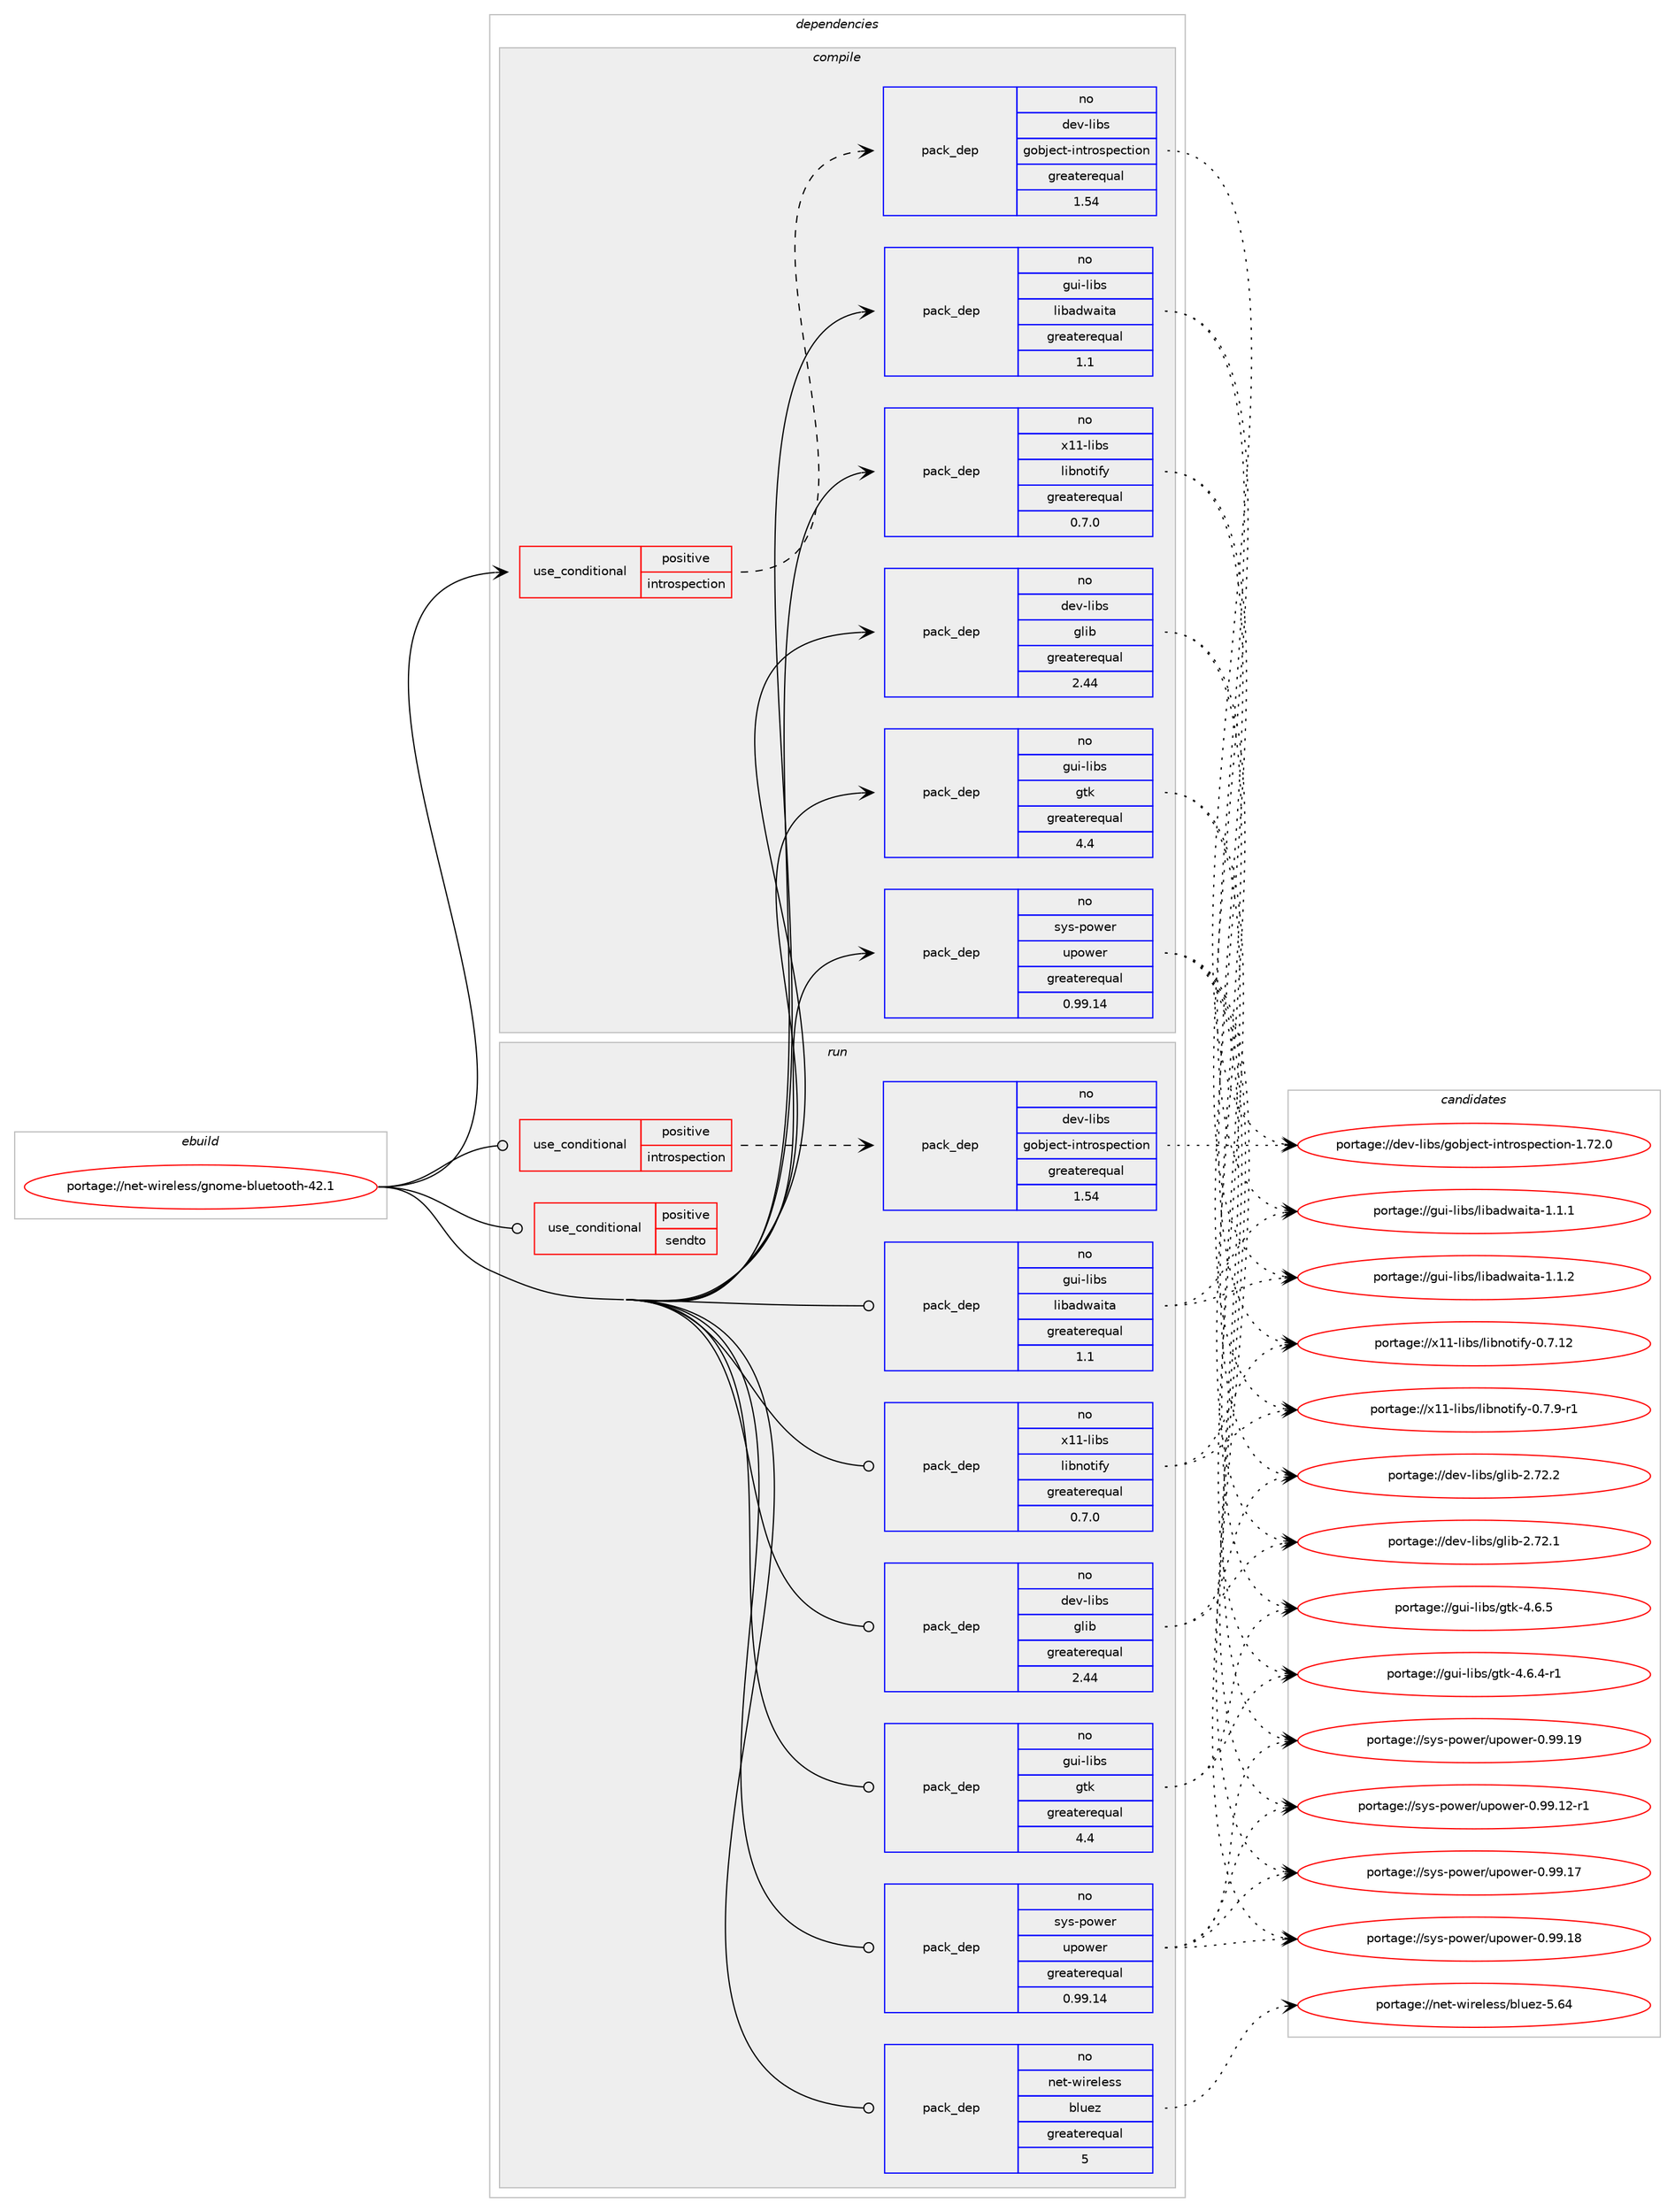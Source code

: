 digraph prolog {

# *************
# Graph options
# *************

newrank=true;
concentrate=true;
compound=true;
graph [rankdir=LR,fontname=Helvetica,fontsize=10,ranksep=1.5];#, ranksep=2.5, nodesep=0.2];
edge  [arrowhead=vee];
node  [fontname=Helvetica,fontsize=10];

# **********
# The ebuild
# **********

subgraph cluster_leftcol {
color=gray;
rank=same;
label=<<i>ebuild</i>>;
id [label="portage://net-wireless/gnome-bluetooth-42.1", color=red, width=4, href="../net-wireless/gnome-bluetooth-42.1.svg"];
}

# ****************
# The dependencies
# ****************

subgraph cluster_midcol {
color=gray;
label=<<i>dependencies</i>>;
subgraph cluster_compile {
fillcolor="#eeeeee";
style=filled;
label=<<i>compile</i>>;
subgraph cond1733 {
dependency2406 [label=<<TABLE BORDER="0" CELLBORDER="1" CELLSPACING="0" CELLPADDING="4"><TR><TD ROWSPAN="3" CELLPADDING="10">use_conditional</TD></TR><TR><TD>positive</TD></TR><TR><TD>introspection</TD></TR></TABLE>>, shape=none, color=red];
subgraph pack658 {
dependency2407 [label=<<TABLE BORDER="0" CELLBORDER="1" CELLSPACING="0" CELLPADDING="4" WIDTH="220"><TR><TD ROWSPAN="6" CELLPADDING="30">pack_dep</TD></TR><TR><TD WIDTH="110">no</TD></TR><TR><TD>dev-libs</TD></TR><TR><TD>gobject-introspection</TD></TR><TR><TD>greaterequal</TD></TR><TR><TD>1.54</TD></TR></TABLE>>, shape=none, color=blue];
}
dependency2406:e -> dependency2407:w [weight=20,style="dashed",arrowhead="vee"];
}
id:e -> dependency2406:w [weight=20,style="solid",arrowhead="vee"];
subgraph pack659 {
dependency2408 [label=<<TABLE BORDER="0" CELLBORDER="1" CELLSPACING="0" CELLPADDING="4" WIDTH="220"><TR><TD ROWSPAN="6" CELLPADDING="30">pack_dep</TD></TR><TR><TD WIDTH="110">no</TD></TR><TR><TD>dev-libs</TD></TR><TR><TD>glib</TD></TR><TR><TD>greaterequal</TD></TR><TR><TD>2.44</TD></TR></TABLE>>, shape=none, color=blue];
}
id:e -> dependency2408:w [weight=20,style="solid",arrowhead="vee"];
subgraph pack660 {
dependency2409 [label=<<TABLE BORDER="0" CELLBORDER="1" CELLSPACING="0" CELLPADDING="4" WIDTH="220"><TR><TD ROWSPAN="6" CELLPADDING="30">pack_dep</TD></TR><TR><TD WIDTH="110">no</TD></TR><TR><TD>gui-libs</TD></TR><TR><TD>gtk</TD></TR><TR><TD>greaterequal</TD></TR><TR><TD>4.4</TD></TR></TABLE>>, shape=none, color=blue];
}
id:e -> dependency2409:w [weight=20,style="solid",arrowhead="vee"];
subgraph pack661 {
dependency2410 [label=<<TABLE BORDER="0" CELLBORDER="1" CELLSPACING="0" CELLPADDING="4" WIDTH="220"><TR><TD ROWSPAN="6" CELLPADDING="30">pack_dep</TD></TR><TR><TD WIDTH="110">no</TD></TR><TR><TD>gui-libs</TD></TR><TR><TD>libadwaita</TD></TR><TR><TD>greaterequal</TD></TR><TR><TD>1.1</TD></TR></TABLE>>, shape=none, color=blue];
}
id:e -> dependency2410:w [weight=20,style="solid",arrowhead="vee"];
# *** BEGIN UNKNOWN DEPENDENCY TYPE (TODO) ***
# id -> package_dependency(portage://net-wireless/gnome-bluetooth-42.1,install,no,media-libs,gsound,none,[,,],[],[])
# *** END UNKNOWN DEPENDENCY TYPE (TODO) ***

subgraph pack662 {
dependency2411 [label=<<TABLE BORDER="0" CELLBORDER="1" CELLSPACING="0" CELLPADDING="4" WIDTH="220"><TR><TD ROWSPAN="6" CELLPADDING="30">pack_dep</TD></TR><TR><TD WIDTH="110">no</TD></TR><TR><TD>sys-power</TD></TR><TR><TD>upower</TD></TR><TR><TD>greaterequal</TD></TR><TR><TD>0.99.14</TD></TR></TABLE>>, shape=none, color=blue];
}
id:e -> dependency2411:w [weight=20,style="solid",arrowhead="vee"];
# *** BEGIN UNKNOWN DEPENDENCY TYPE (TODO) ***
# id -> package_dependency(portage://net-wireless/gnome-bluetooth-42.1,install,no,virtual,libudev,none,[,,],[],[])
# *** END UNKNOWN DEPENDENCY TYPE (TODO) ***

subgraph pack663 {
dependency2412 [label=<<TABLE BORDER="0" CELLBORDER="1" CELLSPACING="0" CELLPADDING="4" WIDTH="220"><TR><TD ROWSPAN="6" CELLPADDING="30">pack_dep</TD></TR><TR><TD WIDTH="110">no</TD></TR><TR><TD>x11-libs</TD></TR><TR><TD>libnotify</TD></TR><TR><TD>greaterequal</TD></TR><TR><TD>0.7.0</TD></TR></TABLE>>, shape=none, color=blue];
}
id:e -> dependency2412:w [weight=20,style="solid",arrowhead="vee"];
}
subgraph cluster_compileandrun {
fillcolor="#eeeeee";
style=filled;
label=<<i>compile and run</i>>;
}
subgraph cluster_run {
fillcolor="#eeeeee";
style=filled;
label=<<i>run</i>>;
subgraph cond1734 {
dependency2413 [label=<<TABLE BORDER="0" CELLBORDER="1" CELLSPACING="0" CELLPADDING="4"><TR><TD ROWSPAN="3" CELLPADDING="10">use_conditional</TD></TR><TR><TD>positive</TD></TR><TR><TD>introspection</TD></TR></TABLE>>, shape=none, color=red];
subgraph pack664 {
dependency2414 [label=<<TABLE BORDER="0" CELLBORDER="1" CELLSPACING="0" CELLPADDING="4" WIDTH="220"><TR><TD ROWSPAN="6" CELLPADDING="30">pack_dep</TD></TR><TR><TD WIDTH="110">no</TD></TR><TR><TD>dev-libs</TD></TR><TR><TD>gobject-introspection</TD></TR><TR><TD>greaterequal</TD></TR><TR><TD>1.54</TD></TR></TABLE>>, shape=none, color=blue];
}
dependency2413:e -> dependency2414:w [weight=20,style="dashed",arrowhead="vee"];
}
id:e -> dependency2413:w [weight=20,style="solid",arrowhead="odot"];
subgraph cond1735 {
dependency2415 [label=<<TABLE BORDER="0" CELLBORDER="1" CELLSPACING="0" CELLPADDING="4"><TR><TD ROWSPAN="3" CELLPADDING="10">use_conditional</TD></TR><TR><TD>positive</TD></TR><TR><TD>sendto</TD></TR></TABLE>>, shape=none, color=red];
# *** BEGIN UNKNOWN DEPENDENCY TYPE (TODO) ***
# dependency2415 -> package_dependency(portage://net-wireless/gnome-bluetooth-42.1,run,weak,net-wireless,gnome-bluetooth,none,[,,],[slot(2)],[])
# *** END UNKNOWN DEPENDENCY TYPE (TODO) ***

}
id:e -> dependency2415:w [weight=20,style="solid",arrowhead="odot"];
# *** BEGIN UNKNOWN DEPENDENCY TYPE (TODO) ***
# id -> package_dependency(portage://net-wireless/gnome-bluetooth-42.1,run,no,acct-group,plugdev,none,[,,],[],[])
# *** END UNKNOWN DEPENDENCY TYPE (TODO) ***

subgraph pack665 {
dependency2416 [label=<<TABLE BORDER="0" CELLBORDER="1" CELLSPACING="0" CELLPADDING="4" WIDTH="220"><TR><TD ROWSPAN="6" CELLPADDING="30">pack_dep</TD></TR><TR><TD WIDTH="110">no</TD></TR><TR><TD>dev-libs</TD></TR><TR><TD>glib</TD></TR><TR><TD>greaterequal</TD></TR><TR><TD>2.44</TD></TR></TABLE>>, shape=none, color=blue];
}
id:e -> dependency2416:w [weight=20,style="solid",arrowhead="odot"];
subgraph pack666 {
dependency2417 [label=<<TABLE BORDER="0" CELLBORDER="1" CELLSPACING="0" CELLPADDING="4" WIDTH="220"><TR><TD ROWSPAN="6" CELLPADDING="30">pack_dep</TD></TR><TR><TD WIDTH="110">no</TD></TR><TR><TD>gui-libs</TD></TR><TR><TD>gtk</TD></TR><TR><TD>greaterequal</TD></TR><TR><TD>4.4</TD></TR></TABLE>>, shape=none, color=blue];
}
id:e -> dependency2417:w [weight=20,style="solid",arrowhead="odot"];
subgraph pack667 {
dependency2418 [label=<<TABLE BORDER="0" CELLBORDER="1" CELLSPACING="0" CELLPADDING="4" WIDTH="220"><TR><TD ROWSPAN="6" CELLPADDING="30">pack_dep</TD></TR><TR><TD WIDTH="110">no</TD></TR><TR><TD>gui-libs</TD></TR><TR><TD>libadwaita</TD></TR><TR><TD>greaterequal</TD></TR><TR><TD>1.1</TD></TR></TABLE>>, shape=none, color=blue];
}
id:e -> dependency2418:w [weight=20,style="solid",arrowhead="odot"];
# *** BEGIN UNKNOWN DEPENDENCY TYPE (TODO) ***
# id -> package_dependency(portage://net-wireless/gnome-bluetooth-42.1,run,no,media-libs,gsound,none,[,,],[],[])
# *** END UNKNOWN DEPENDENCY TYPE (TODO) ***

subgraph pack668 {
dependency2419 [label=<<TABLE BORDER="0" CELLBORDER="1" CELLSPACING="0" CELLPADDING="4" WIDTH="220"><TR><TD ROWSPAN="6" CELLPADDING="30">pack_dep</TD></TR><TR><TD WIDTH="110">no</TD></TR><TR><TD>net-wireless</TD></TR><TR><TD>bluez</TD></TR><TR><TD>greaterequal</TD></TR><TR><TD>5</TD></TR></TABLE>>, shape=none, color=blue];
}
id:e -> dependency2419:w [weight=20,style="solid",arrowhead="odot"];
subgraph pack669 {
dependency2420 [label=<<TABLE BORDER="0" CELLBORDER="1" CELLSPACING="0" CELLPADDING="4" WIDTH="220"><TR><TD ROWSPAN="6" CELLPADDING="30">pack_dep</TD></TR><TR><TD WIDTH="110">no</TD></TR><TR><TD>sys-power</TD></TR><TR><TD>upower</TD></TR><TR><TD>greaterequal</TD></TR><TR><TD>0.99.14</TD></TR></TABLE>>, shape=none, color=blue];
}
id:e -> dependency2420:w [weight=20,style="solid",arrowhead="odot"];
# *** BEGIN UNKNOWN DEPENDENCY TYPE (TODO) ***
# id -> package_dependency(portage://net-wireless/gnome-bluetooth-42.1,run,no,virtual,libudev,none,[,,],[],[])
# *** END UNKNOWN DEPENDENCY TYPE (TODO) ***

# *** BEGIN UNKNOWN DEPENDENCY TYPE (TODO) ***
# id -> package_dependency(portage://net-wireless/gnome-bluetooth-42.1,run,no,virtual,udev,none,[,,],[],[])
# *** END UNKNOWN DEPENDENCY TYPE (TODO) ***

subgraph pack670 {
dependency2421 [label=<<TABLE BORDER="0" CELLBORDER="1" CELLSPACING="0" CELLPADDING="4" WIDTH="220"><TR><TD ROWSPAN="6" CELLPADDING="30">pack_dep</TD></TR><TR><TD WIDTH="110">no</TD></TR><TR><TD>x11-libs</TD></TR><TR><TD>libnotify</TD></TR><TR><TD>greaterequal</TD></TR><TR><TD>0.7.0</TD></TR></TABLE>>, shape=none, color=blue];
}
id:e -> dependency2421:w [weight=20,style="solid",arrowhead="odot"];
}
}

# **************
# The candidates
# **************

subgraph cluster_choices {
rank=same;
color=gray;
label=<<i>candidates</i>>;

subgraph choice658 {
color=black;
nodesep=1;
choice1001011184510810598115471031119810610199116451051101161141111151121019911610511111045494655504648 [label="portage://dev-libs/gobject-introspection-1.72.0", color=red, width=4,href="../dev-libs/gobject-introspection-1.72.0.svg"];
dependency2407:e -> choice1001011184510810598115471031119810610199116451051101161141111151121019911610511111045494655504648:w [style=dotted,weight="100"];
}
subgraph choice659 {
color=black;
nodesep=1;
choice1001011184510810598115471031081059845504655504649 [label="portage://dev-libs/glib-2.72.1", color=red, width=4,href="../dev-libs/glib-2.72.1.svg"];
choice1001011184510810598115471031081059845504655504650 [label="portage://dev-libs/glib-2.72.2", color=red, width=4,href="../dev-libs/glib-2.72.2.svg"];
dependency2408:e -> choice1001011184510810598115471031081059845504655504649:w [style=dotted,weight="100"];
dependency2408:e -> choice1001011184510810598115471031081059845504655504650:w [style=dotted,weight="100"];
}
subgraph choice660 {
color=black;
nodesep=1;
choice1031171054510810598115471031161074552465446524511449 [label="portage://gui-libs/gtk-4.6.4-r1", color=red, width=4,href="../gui-libs/gtk-4.6.4-r1.svg"];
choice103117105451081059811547103116107455246544653 [label="portage://gui-libs/gtk-4.6.5", color=red, width=4,href="../gui-libs/gtk-4.6.5.svg"];
dependency2409:e -> choice1031171054510810598115471031161074552465446524511449:w [style=dotted,weight="100"];
dependency2409:e -> choice103117105451081059811547103116107455246544653:w [style=dotted,weight="100"];
}
subgraph choice661 {
color=black;
nodesep=1;
choice10311710545108105981154710810598971001199710511697454946494649 [label="portage://gui-libs/libadwaita-1.1.1", color=red, width=4,href="../gui-libs/libadwaita-1.1.1.svg"];
choice10311710545108105981154710810598971001199710511697454946494650 [label="portage://gui-libs/libadwaita-1.1.2", color=red, width=4,href="../gui-libs/libadwaita-1.1.2.svg"];
dependency2410:e -> choice10311710545108105981154710810598971001199710511697454946494649:w [style=dotted,weight="100"];
dependency2410:e -> choice10311710545108105981154710810598971001199710511697454946494650:w [style=dotted,weight="100"];
}
subgraph choice662 {
color=black;
nodesep=1;
choice115121115451121111191011144711711211111910111445484657574649504511449 [label="portage://sys-power/upower-0.99.12-r1", color=red, width=4,href="../sys-power/upower-0.99.12-r1.svg"];
choice11512111545112111119101114471171121111191011144548465757464955 [label="portage://sys-power/upower-0.99.17", color=red, width=4,href="../sys-power/upower-0.99.17.svg"];
choice11512111545112111119101114471171121111191011144548465757464956 [label="portage://sys-power/upower-0.99.18", color=red, width=4,href="../sys-power/upower-0.99.18.svg"];
choice11512111545112111119101114471171121111191011144548465757464957 [label="portage://sys-power/upower-0.99.19", color=red, width=4,href="../sys-power/upower-0.99.19.svg"];
dependency2411:e -> choice115121115451121111191011144711711211111910111445484657574649504511449:w [style=dotted,weight="100"];
dependency2411:e -> choice11512111545112111119101114471171121111191011144548465757464955:w [style=dotted,weight="100"];
dependency2411:e -> choice11512111545112111119101114471171121111191011144548465757464956:w [style=dotted,weight="100"];
dependency2411:e -> choice11512111545112111119101114471171121111191011144548465757464957:w [style=dotted,weight="100"];
}
subgraph choice663 {
color=black;
nodesep=1;
choice12049494510810598115471081059811011111610510212145484655464950 [label="portage://x11-libs/libnotify-0.7.12", color=red, width=4,href="../x11-libs/libnotify-0.7.12.svg"];
choice1204949451081059811547108105981101111161051021214548465546574511449 [label="portage://x11-libs/libnotify-0.7.9-r1", color=red, width=4,href="../x11-libs/libnotify-0.7.9-r1.svg"];
dependency2412:e -> choice12049494510810598115471081059811011111610510212145484655464950:w [style=dotted,weight="100"];
dependency2412:e -> choice1204949451081059811547108105981101111161051021214548465546574511449:w [style=dotted,weight="100"];
}
subgraph choice664 {
color=black;
nodesep=1;
choice1001011184510810598115471031119810610199116451051101161141111151121019911610511111045494655504648 [label="portage://dev-libs/gobject-introspection-1.72.0", color=red, width=4,href="../dev-libs/gobject-introspection-1.72.0.svg"];
dependency2414:e -> choice1001011184510810598115471031119810610199116451051101161141111151121019911610511111045494655504648:w [style=dotted,weight="100"];
}
subgraph choice665 {
color=black;
nodesep=1;
choice1001011184510810598115471031081059845504655504649 [label="portage://dev-libs/glib-2.72.1", color=red, width=4,href="../dev-libs/glib-2.72.1.svg"];
choice1001011184510810598115471031081059845504655504650 [label="portage://dev-libs/glib-2.72.2", color=red, width=4,href="../dev-libs/glib-2.72.2.svg"];
dependency2416:e -> choice1001011184510810598115471031081059845504655504649:w [style=dotted,weight="100"];
dependency2416:e -> choice1001011184510810598115471031081059845504655504650:w [style=dotted,weight="100"];
}
subgraph choice666 {
color=black;
nodesep=1;
choice1031171054510810598115471031161074552465446524511449 [label="portage://gui-libs/gtk-4.6.4-r1", color=red, width=4,href="../gui-libs/gtk-4.6.4-r1.svg"];
choice103117105451081059811547103116107455246544653 [label="portage://gui-libs/gtk-4.6.5", color=red, width=4,href="../gui-libs/gtk-4.6.5.svg"];
dependency2417:e -> choice1031171054510810598115471031161074552465446524511449:w [style=dotted,weight="100"];
dependency2417:e -> choice103117105451081059811547103116107455246544653:w [style=dotted,weight="100"];
}
subgraph choice667 {
color=black;
nodesep=1;
choice10311710545108105981154710810598971001199710511697454946494649 [label="portage://gui-libs/libadwaita-1.1.1", color=red, width=4,href="../gui-libs/libadwaita-1.1.1.svg"];
choice10311710545108105981154710810598971001199710511697454946494650 [label="portage://gui-libs/libadwaita-1.1.2", color=red, width=4,href="../gui-libs/libadwaita-1.1.2.svg"];
dependency2418:e -> choice10311710545108105981154710810598971001199710511697454946494649:w [style=dotted,weight="100"];
dependency2418:e -> choice10311710545108105981154710810598971001199710511697454946494650:w [style=dotted,weight="100"];
}
subgraph choice668 {
color=black;
nodesep=1;
choice1101011164511910511410110810111511547981081171011224553465452 [label="portage://net-wireless/bluez-5.64", color=red, width=4,href="../net-wireless/bluez-5.64.svg"];
dependency2419:e -> choice1101011164511910511410110810111511547981081171011224553465452:w [style=dotted,weight="100"];
}
subgraph choice669 {
color=black;
nodesep=1;
choice115121115451121111191011144711711211111910111445484657574649504511449 [label="portage://sys-power/upower-0.99.12-r1", color=red, width=4,href="../sys-power/upower-0.99.12-r1.svg"];
choice11512111545112111119101114471171121111191011144548465757464955 [label="portage://sys-power/upower-0.99.17", color=red, width=4,href="../sys-power/upower-0.99.17.svg"];
choice11512111545112111119101114471171121111191011144548465757464956 [label="portage://sys-power/upower-0.99.18", color=red, width=4,href="../sys-power/upower-0.99.18.svg"];
choice11512111545112111119101114471171121111191011144548465757464957 [label="portage://sys-power/upower-0.99.19", color=red, width=4,href="../sys-power/upower-0.99.19.svg"];
dependency2420:e -> choice115121115451121111191011144711711211111910111445484657574649504511449:w [style=dotted,weight="100"];
dependency2420:e -> choice11512111545112111119101114471171121111191011144548465757464955:w [style=dotted,weight="100"];
dependency2420:e -> choice11512111545112111119101114471171121111191011144548465757464956:w [style=dotted,weight="100"];
dependency2420:e -> choice11512111545112111119101114471171121111191011144548465757464957:w [style=dotted,weight="100"];
}
subgraph choice670 {
color=black;
nodesep=1;
choice12049494510810598115471081059811011111610510212145484655464950 [label="portage://x11-libs/libnotify-0.7.12", color=red, width=4,href="../x11-libs/libnotify-0.7.12.svg"];
choice1204949451081059811547108105981101111161051021214548465546574511449 [label="portage://x11-libs/libnotify-0.7.9-r1", color=red, width=4,href="../x11-libs/libnotify-0.7.9-r1.svg"];
dependency2421:e -> choice12049494510810598115471081059811011111610510212145484655464950:w [style=dotted,weight="100"];
dependency2421:e -> choice1204949451081059811547108105981101111161051021214548465546574511449:w [style=dotted,weight="100"];
}
}

}
